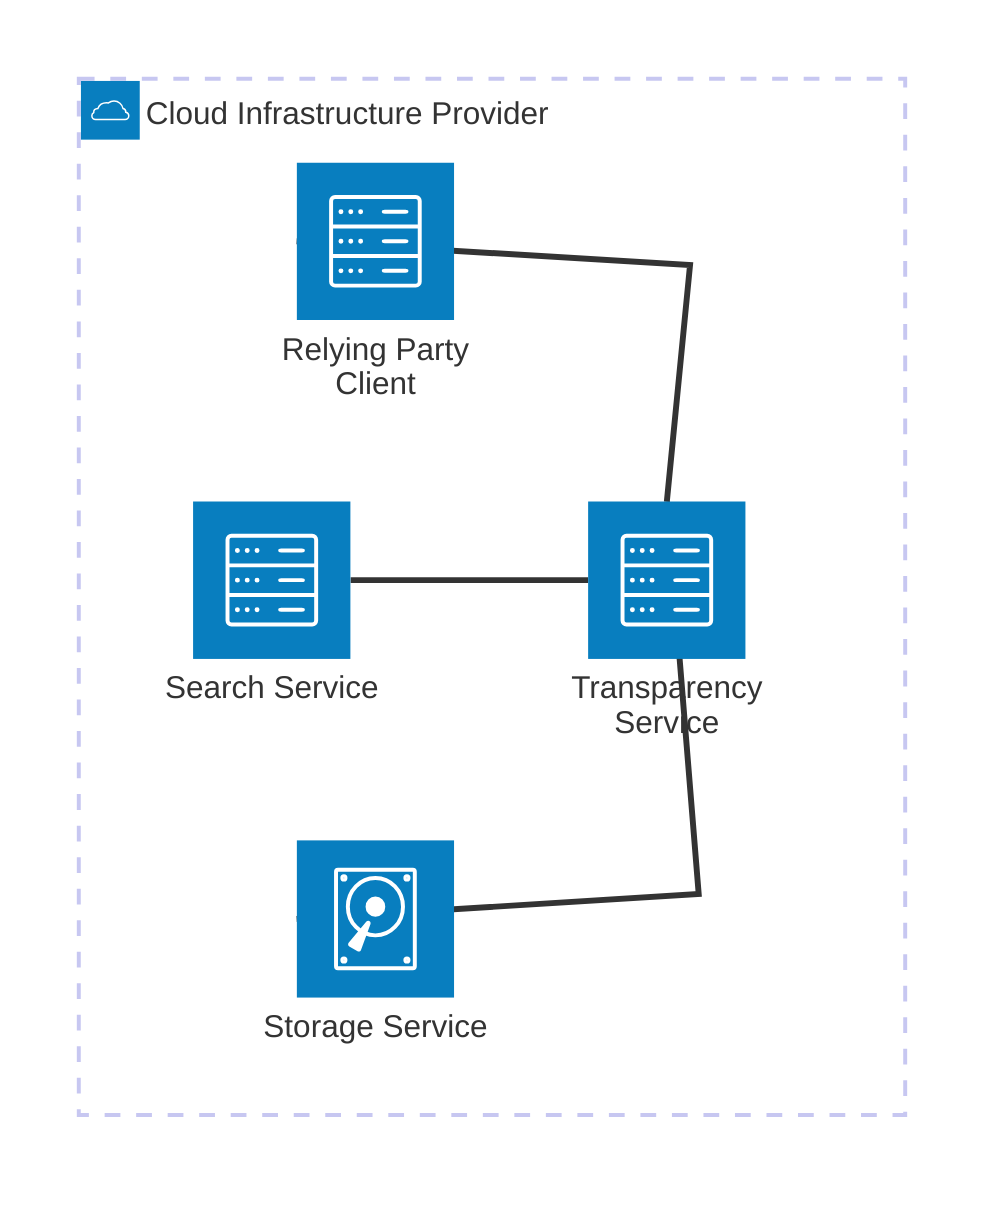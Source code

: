 architecture-beta
    group provider(cloud)[Cloud Infrastructure Provider]

    service provider_storage(disk)[Storage Service] in provider
    service provider_tscore(server)[Transparency Service] in provider
    service provider_search(server)[Search Service] in provider
    service provider_rp(server)[Relying Party Client] in provider

    provider_tscore:T -- L:provider_storage
    provider_tscore:L -- R:provider_search
    provider_tscore:T -- L:provider_rp